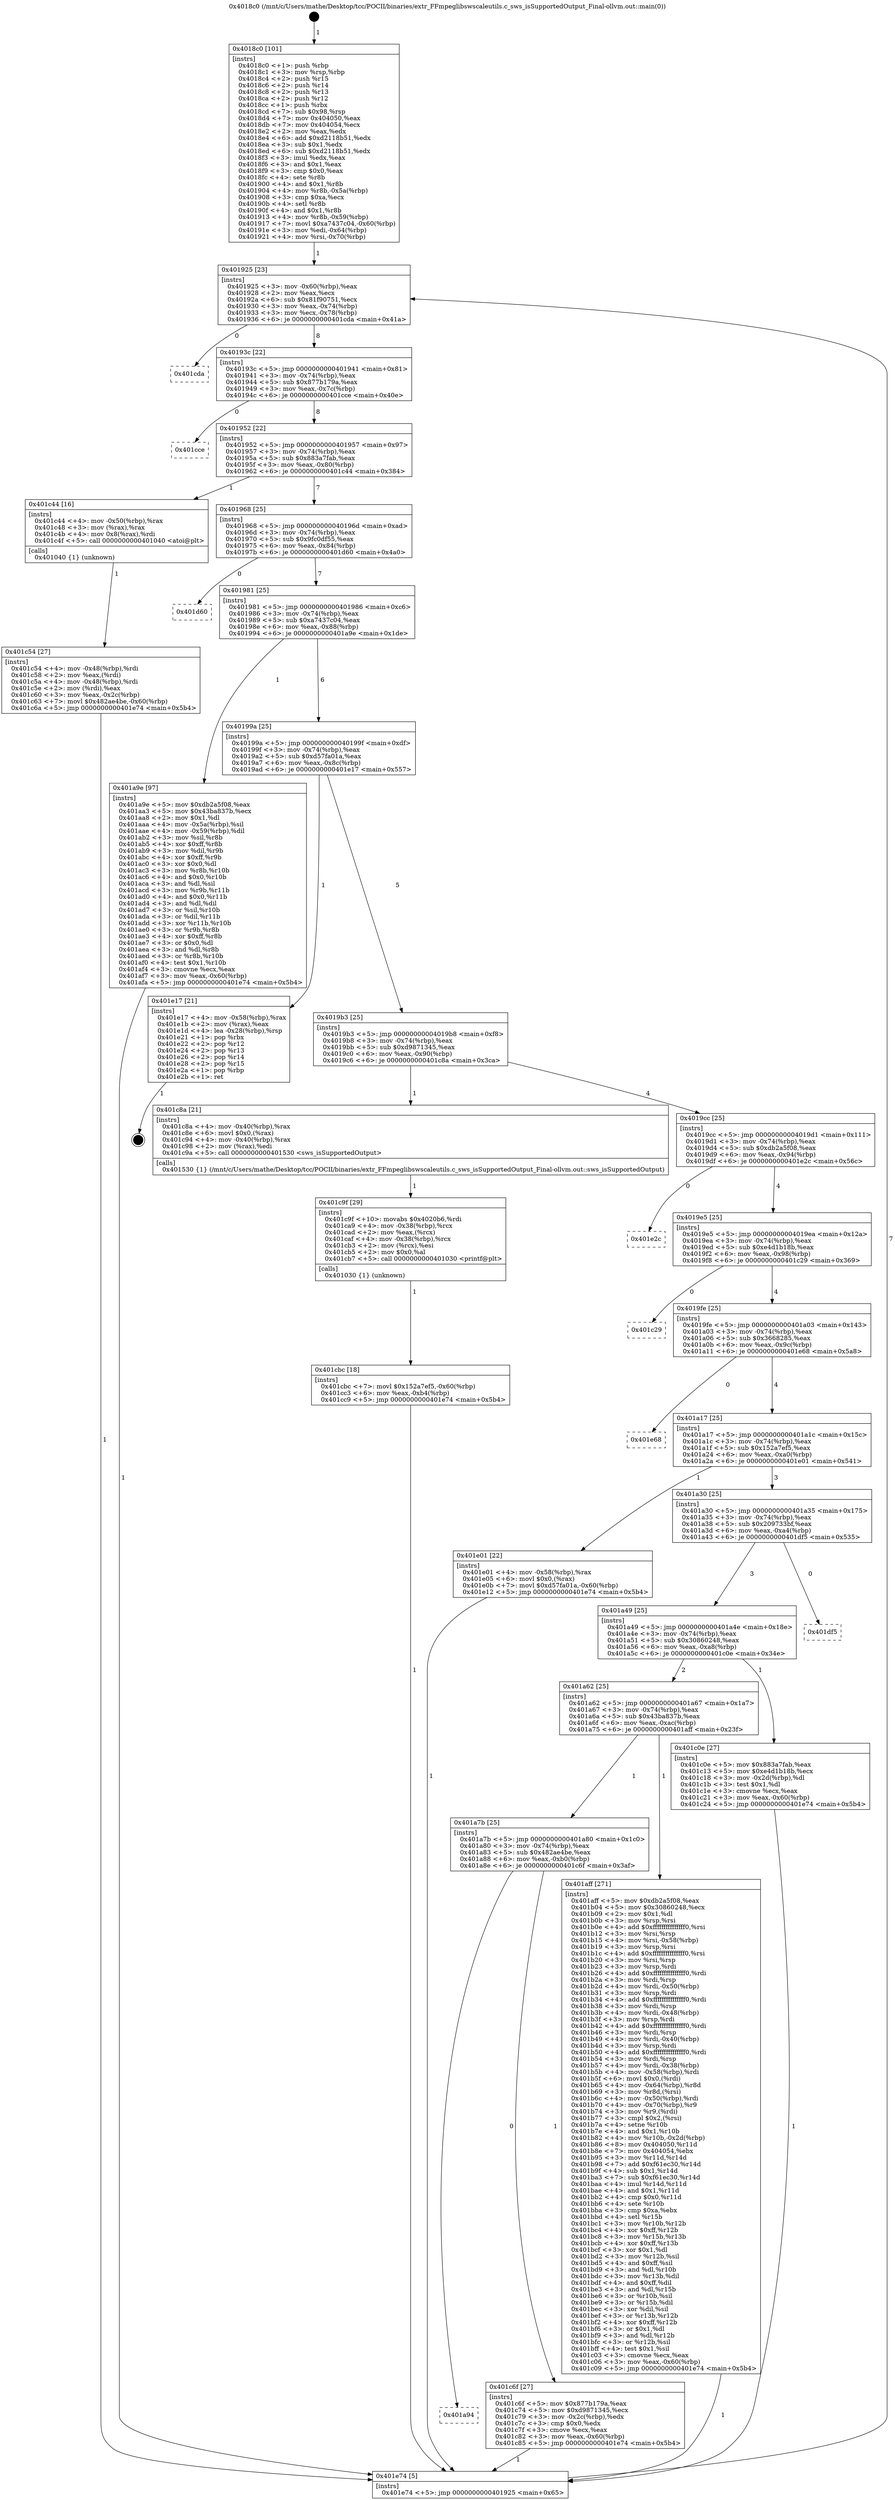 digraph "0x4018c0" {
  label = "0x4018c0 (/mnt/c/Users/mathe/Desktop/tcc/POCII/binaries/extr_FFmpeglibswscaleutils.c_sws_isSupportedOutput_Final-ollvm.out::main(0))"
  labelloc = "t"
  node[shape=record]

  Entry [label="",width=0.3,height=0.3,shape=circle,fillcolor=black,style=filled]
  "0x401925" [label="{
     0x401925 [23]\l
     | [instrs]\l
     &nbsp;&nbsp;0x401925 \<+3\>: mov -0x60(%rbp),%eax\l
     &nbsp;&nbsp;0x401928 \<+2\>: mov %eax,%ecx\l
     &nbsp;&nbsp;0x40192a \<+6\>: sub $0x81f90751,%ecx\l
     &nbsp;&nbsp;0x401930 \<+3\>: mov %eax,-0x74(%rbp)\l
     &nbsp;&nbsp;0x401933 \<+3\>: mov %ecx,-0x78(%rbp)\l
     &nbsp;&nbsp;0x401936 \<+6\>: je 0000000000401cda \<main+0x41a\>\l
  }"]
  "0x401cda" [label="{
     0x401cda\l
  }", style=dashed]
  "0x40193c" [label="{
     0x40193c [22]\l
     | [instrs]\l
     &nbsp;&nbsp;0x40193c \<+5\>: jmp 0000000000401941 \<main+0x81\>\l
     &nbsp;&nbsp;0x401941 \<+3\>: mov -0x74(%rbp),%eax\l
     &nbsp;&nbsp;0x401944 \<+5\>: sub $0x877b179a,%eax\l
     &nbsp;&nbsp;0x401949 \<+3\>: mov %eax,-0x7c(%rbp)\l
     &nbsp;&nbsp;0x40194c \<+6\>: je 0000000000401cce \<main+0x40e\>\l
  }"]
  Exit [label="",width=0.3,height=0.3,shape=circle,fillcolor=black,style=filled,peripheries=2]
  "0x401cce" [label="{
     0x401cce\l
  }", style=dashed]
  "0x401952" [label="{
     0x401952 [22]\l
     | [instrs]\l
     &nbsp;&nbsp;0x401952 \<+5\>: jmp 0000000000401957 \<main+0x97\>\l
     &nbsp;&nbsp;0x401957 \<+3\>: mov -0x74(%rbp),%eax\l
     &nbsp;&nbsp;0x40195a \<+5\>: sub $0x883a7fab,%eax\l
     &nbsp;&nbsp;0x40195f \<+3\>: mov %eax,-0x80(%rbp)\l
     &nbsp;&nbsp;0x401962 \<+6\>: je 0000000000401c44 \<main+0x384\>\l
  }"]
  "0x401cbc" [label="{
     0x401cbc [18]\l
     | [instrs]\l
     &nbsp;&nbsp;0x401cbc \<+7\>: movl $0x152a7ef5,-0x60(%rbp)\l
     &nbsp;&nbsp;0x401cc3 \<+6\>: mov %eax,-0xb4(%rbp)\l
     &nbsp;&nbsp;0x401cc9 \<+5\>: jmp 0000000000401e74 \<main+0x5b4\>\l
  }"]
  "0x401c44" [label="{
     0x401c44 [16]\l
     | [instrs]\l
     &nbsp;&nbsp;0x401c44 \<+4\>: mov -0x50(%rbp),%rax\l
     &nbsp;&nbsp;0x401c48 \<+3\>: mov (%rax),%rax\l
     &nbsp;&nbsp;0x401c4b \<+4\>: mov 0x8(%rax),%rdi\l
     &nbsp;&nbsp;0x401c4f \<+5\>: call 0000000000401040 \<atoi@plt\>\l
     | [calls]\l
     &nbsp;&nbsp;0x401040 \{1\} (unknown)\l
  }"]
  "0x401968" [label="{
     0x401968 [25]\l
     | [instrs]\l
     &nbsp;&nbsp;0x401968 \<+5\>: jmp 000000000040196d \<main+0xad\>\l
     &nbsp;&nbsp;0x40196d \<+3\>: mov -0x74(%rbp),%eax\l
     &nbsp;&nbsp;0x401970 \<+5\>: sub $0x9fc0df55,%eax\l
     &nbsp;&nbsp;0x401975 \<+6\>: mov %eax,-0x84(%rbp)\l
     &nbsp;&nbsp;0x40197b \<+6\>: je 0000000000401d60 \<main+0x4a0\>\l
  }"]
  "0x401c9f" [label="{
     0x401c9f [29]\l
     | [instrs]\l
     &nbsp;&nbsp;0x401c9f \<+10\>: movabs $0x4020b6,%rdi\l
     &nbsp;&nbsp;0x401ca9 \<+4\>: mov -0x38(%rbp),%rcx\l
     &nbsp;&nbsp;0x401cad \<+2\>: mov %eax,(%rcx)\l
     &nbsp;&nbsp;0x401caf \<+4\>: mov -0x38(%rbp),%rcx\l
     &nbsp;&nbsp;0x401cb3 \<+2\>: mov (%rcx),%esi\l
     &nbsp;&nbsp;0x401cb5 \<+2\>: mov $0x0,%al\l
     &nbsp;&nbsp;0x401cb7 \<+5\>: call 0000000000401030 \<printf@plt\>\l
     | [calls]\l
     &nbsp;&nbsp;0x401030 \{1\} (unknown)\l
  }"]
  "0x401d60" [label="{
     0x401d60\l
  }", style=dashed]
  "0x401981" [label="{
     0x401981 [25]\l
     | [instrs]\l
     &nbsp;&nbsp;0x401981 \<+5\>: jmp 0000000000401986 \<main+0xc6\>\l
     &nbsp;&nbsp;0x401986 \<+3\>: mov -0x74(%rbp),%eax\l
     &nbsp;&nbsp;0x401989 \<+5\>: sub $0xa7437c04,%eax\l
     &nbsp;&nbsp;0x40198e \<+6\>: mov %eax,-0x88(%rbp)\l
     &nbsp;&nbsp;0x401994 \<+6\>: je 0000000000401a9e \<main+0x1de\>\l
  }"]
  "0x401a94" [label="{
     0x401a94\l
  }", style=dashed]
  "0x401a9e" [label="{
     0x401a9e [97]\l
     | [instrs]\l
     &nbsp;&nbsp;0x401a9e \<+5\>: mov $0xdb2a5f08,%eax\l
     &nbsp;&nbsp;0x401aa3 \<+5\>: mov $0x43ba837b,%ecx\l
     &nbsp;&nbsp;0x401aa8 \<+2\>: mov $0x1,%dl\l
     &nbsp;&nbsp;0x401aaa \<+4\>: mov -0x5a(%rbp),%sil\l
     &nbsp;&nbsp;0x401aae \<+4\>: mov -0x59(%rbp),%dil\l
     &nbsp;&nbsp;0x401ab2 \<+3\>: mov %sil,%r8b\l
     &nbsp;&nbsp;0x401ab5 \<+4\>: xor $0xff,%r8b\l
     &nbsp;&nbsp;0x401ab9 \<+3\>: mov %dil,%r9b\l
     &nbsp;&nbsp;0x401abc \<+4\>: xor $0xff,%r9b\l
     &nbsp;&nbsp;0x401ac0 \<+3\>: xor $0x0,%dl\l
     &nbsp;&nbsp;0x401ac3 \<+3\>: mov %r8b,%r10b\l
     &nbsp;&nbsp;0x401ac6 \<+4\>: and $0x0,%r10b\l
     &nbsp;&nbsp;0x401aca \<+3\>: and %dl,%sil\l
     &nbsp;&nbsp;0x401acd \<+3\>: mov %r9b,%r11b\l
     &nbsp;&nbsp;0x401ad0 \<+4\>: and $0x0,%r11b\l
     &nbsp;&nbsp;0x401ad4 \<+3\>: and %dl,%dil\l
     &nbsp;&nbsp;0x401ad7 \<+3\>: or %sil,%r10b\l
     &nbsp;&nbsp;0x401ada \<+3\>: or %dil,%r11b\l
     &nbsp;&nbsp;0x401add \<+3\>: xor %r11b,%r10b\l
     &nbsp;&nbsp;0x401ae0 \<+3\>: or %r9b,%r8b\l
     &nbsp;&nbsp;0x401ae3 \<+4\>: xor $0xff,%r8b\l
     &nbsp;&nbsp;0x401ae7 \<+3\>: or $0x0,%dl\l
     &nbsp;&nbsp;0x401aea \<+3\>: and %dl,%r8b\l
     &nbsp;&nbsp;0x401aed \<+3\>: or %r8b,%r10b\l
     &nbsp;&nbsp;0x401af0 \<+4\>: test $0x1,%r10b\l
     &nbsp;&nbsp;0x401af4 \<+3\>: cmovne %ecx,%eax\l
     &nbsp;&nbsp;0x401af7 \<+3\>: mov %eax,-0x60(%rbp)\l
     &nbsp;&nbsp;0x401afa \<+5\>: jmp 0000000000401e74 \<main+0x5b4\>\l
  }"]
  "0x40199a" [label="{
     0x40199a [25]\l
     | [instrs]\l
     &nbsp;&nbsp;0x40199a \<+5\>: jmp 000000000040199f \<main+0xdf\>\l
     &nbsp;&nbsp;0x40199f \<+3\>: mov -0x74(%rbp),%eax\l
     &nbsp;&nbsp;0x4019a2 \<+5\>: sub $0xd57fa01a,%eax\l
     &nbsp;&nbsp;0x4019a7 \<+6\>: mov %eax,-0x8c(%rbp)\l
     &nbsp;&nbsp;0x4019ad \<+6\>: je 0000000000401e17 \<main+0x557\>\l
  }"]
  "0x401e74" [label="{
     0x401e74 [5]\l
     | [instrs]\l
     &nbsp;&nbsp;0x401e74 \<+5\>: jmp 0000000000401925 \<main+0x65\>\l
  }"]
  "0x4018c0" [label="{
     0x4018c0 [101]\l
     | [instrs]\l
     &nbsp;&nbsp;0x4018c0 \<+1\>: push %rbp\l
     &nbsp;&nbsp;0x4018c1 \<+3\>: mov %rsp,%rbp\l
     &nbsp;&nbsp;0x4018c4 \<+2\>: push %r15\l
     &nbsp;&nbsp;0x4018c6 \<+2\>: push %r14\l
     &nbsp;&nbsp;0x4018c8 \<+2\>: push %r13\l
     &nbsp;&nbsp;0x4018ca \<+2\>: push %r12\l
     &nbsp;&nbsp;0x4018cc \<+1\>: push %rbx\l
     &nbsp;&nbsp;0x4018cd \<+7\>: sub $0x98,%rsp\l
     &nbsp;&nbsp;0x4018d4 \<+7\>: mov 0x404050,%eax\l
     &nbsp;&nbsp;0x4018db \<+7\>: mov 0x404054,%ecx\l
     &nbsp;&nbsp;0x4018e2 \<+2\>: mov %eax,%edx\l
     &nbsp;&nbsp;0x4018e4 \<+6\>: add $0xd2118b51,%edx\l
     &nbsp;&nbsp;0x4018ea \<+3\>: sub $0x1,%edx\l
     &nbsp;&nbsp;0x4018ed \<+6\>: sub $0xd2118b51,%edx\l
     &nbsp;&nbsp;0x4018f3 \<+3\>: imul %edx,%eax\l
     &nbsp;&nbsp;0x4018f6 \<+3\>: and $0x1,%eax\l
     &nbsp;&nbsp;0x4018f9 \<+3\>: cmp $0x0,%eax\l
     &nbsp;&nbsp;0x4018fc \<+4\>: sete %r8b\l
     &nbsp;&nbsp;0x401900 \<+4\>: and $0x1,%r8b\l
     &nbsp;&nbsp;0x401904 \<+4\>: mov %r8b,-0x5a(%rbp)\l
     &nbsp;&nbsp;0x401908 \<+3\>: cmp $0xa,%ecx\l
     &nbsp;&nbsp;0x40190b \<+4\>: setl %r8b\l
     &nbsp;&nbsp;0x40190f \<+4\>: and $0x1,%r8b\l
     &nbsp;&nbsp;0x401913 \<+4\>: mov %r8b,-0x59(%rbp)\l
     &nbsp;&nbsp;0x401917 \<+7\>: movl $0xa7437c04,-0x60(%rbp)\l
     &nbsp;&nbsp;0x40191e \<+3\>: mov %edi,-0x64(%rbp)\l
     &nbsp;&nbsp;0x401921 \<+4\>: mov %rsi,-0x70(%rbp)\l
  }"]
  "0x401c6f" [label="{
     0x401c6f [27]\l
     | [instrs]\l
     &nbsp;&nbsp;0x401c6f \<+5\>: mov $0x877b179a,%eax\l
     &nbsp;&nbsp;0x401c74 \<+5\>: mov $0xd9871345,%ecx\l
     &nbsp;&nbsp;0x401c79 \<+3\>: mov -0x2c(%rbp),%edx\l
     &nbsp;&nbsp;0x401c7c \<+3\>: cmp $0x0,%edx\l
     &nbsp;&nbsp;0x401c7f \<+3\>: cmove %ecx,%eax\l
     &nbsp;&nbsp;0x401c82 \<+3\>: mov %eax,-0x60(%rbp)\l
     &nbsp;&nbsp;0x401c85 \<+5\>: jmp 0000000000401e74 \<main+0x5b4\>\l
  }"]
  "0x401e17" [label="{
     0x401e17 [21]\l
     | [instrs]\l
     &nbsp;&nbsp;0x401e17 \<+4\>: mov -0x58(%rbp),%rax\l
     &nbsp;&nbsp;0x401e1b \<+2\>: mov (%rax),%eax\l
     &nbsp;&nbsp;0x401e1d \<+4\>: lea -0x28(%rbp),%rsp\l
     &nbsp;&nbsp;0x401e21 \<+1\>: pop %rbx\l
     &nbsp;&nbsp;0x401e22 \<+2\>: pop %r12\l
     &nbsp;&nbsp;0x401e24 \<+2\>: pop %r13\l
     &nbsp;&nbsp;0x401e26 \<+2\>: pop %r14\l
     &nbsp;&nbsp;0x401e28 \<+2\>: pop %r15\l
     &nbsp;&nbsp;0x401e2a \<+1\>: pop %rbp\l
     &nbsp;&nbsp;0x401e2b \<+1\>: ret\l
  }"]
  "0x4019b3" [label="{
     0x4019b3 [25]\l
     | [instrs]\l
     &nbsp;&nbsp;0x4019b3 \<+5\>: jmp 00000000004019b8 \<main+0xf8\>\l
     &nbsp;&nbsp;0x4019b8 \<+3\>: mov -0x74(%rbp),%eax\l
     &nbsp;&nbsp;0x4019bb \<+5\>: sub $0xd9871345,%eax\l
     &nbsp;&nbsp;0x4019c0 \<+6\>: mov %eax,-0x90(%rbp)\l
     &nbsp;&nbsp;0x4019c6 \<+6\>: je 0000000000401c8a \<main+0x3ca\>\l
  }"]
  "0x401c54" [label="{
     0x401c54 [27]\l
     | [instrs]\l
     &nbsp;&nbsp;0x401c54 \<+4\>: mov -0x48(%rbp),%rdi\l
     &nbsp;&nbsp;0x401c58 \<+2\>: mov %eax,(%rdi)\l
     &nbsp;&nbsp;0x401c5a \<+4\>: mov -0x48(%rbp),%rdi\l
     &nbsp;&nbsp;0x401c5e \<+2\>: mov (%rdi),%eax\l
     &nbsp;&nbsp;0x401c60 \<+3\>: mov %eax,-0x2c(%rbp)\l
     &nbsp;&nbsp;0x401c63 \<+7\>: movl $0x482ae4be,-0x60(%rbp)\l
     &nbsp;&nbsp;0x401c6a \<+5\>: jmp 0000000000401e74 \<main+0x5b4\>\l
  }"]
  "0x401c8a" [label="{
     0x401c8a [21]\l
     | [instrs]\l
     &nbsp;&nbsp;0x401c8a \<+4\>: mov -0x40(%rbp),%rax\l
     &nbsp;&nbsp;0x401c8e \<+6\>: movl $0x0,(%rax)\l
     &nbsp;&nbsp;0x401c94 \<+4\>: mov -0x40(%rbp),%rax\l
     &nbsp;&nbsp;0x401c98 \<+2\>: mov (%rax),%edi\l
     &nbsp;&nbsp;0x401c9a \<+5\>: call 0000000000401530 \<sws_isSupportedOutput\>\l
     | [calls]\l
     &nbsp;&nbsp;0x401530 \{1\} (/mnt/c/Users/mathe/Desktop/tcc/POCII/binaries/extr_FFmpeglibswscaleutils.c_sws_isSupportedOutput_Final-ollvm.out::sws_isSupportedOutput)\l
  }"]
  "0x4019cc" [label="{
     0x4019cc [25]\l
     | [instrs]\l
     &nbsp;&nbsp;0x4019cc \<+5\>: jmp 00000000004019d1 \<main+0x111\>\l
     &nbsp;&nbsp;0x4019d1 \<+3\>: mov -0x74(%rbp),%eax\l
     &nbsp;&nbsp;0x4019d4 \<+5\>: sub $0xdb2a5f08,%eax\l
     &nbsp;&nbsp;0x4019d9 \<+6\>: mov %eax,-0x94(%rbp)\l
     &nbsp;&nbsp;0x4019df \<+6\>: je 0000000000401e2c \<main+0x56c\>\l
  }"]
  "0x401a7b" [label="{
     0x401a7b [25]\l
     | [instrs]\l
     &nbsp;&nbsp;0x401a7b \<+5\>: jmp 0000000000401a80 \<main+0x1c0\>\l
     &nbsp;&nbsp;0x401a80 \<+3\>: mov -0x74(%rbp),%eax\l
     &nbsp;&nbsp;0x401a83 \<+5\>: sub $0x482ae4be,%eax\l
     &nbsp;&nbsp;0x401a88 \<+6\>: mov %eax,-0xb0(%rbp)\l
     &nbsp;&nbsp;0x401a8e \<+6\>: je 0000000000401c6f \<main+0x3af\>\l
  }"]
  "0x401e2c" [label="{
     0x401e2c\l
  }", style=dashed]
  "0x4019e5" [label="{
     0x4019e5 [25]\l
     | [instrs]\l
     &nbsp;&nbsp;0x4019e5 \<+5\>: jmp 00000000004019ea \<main+0x12a\>\l
     &nbsp;&nbsp;0x4019ea \<+3\>: mov -0x74(%rbp),%eax\l
     &nbsp;&nbsp;0x4019ed \<+5\>: sub $0xe4d1b18b,%eax\l
     &nbsp;&nbsp;0x4019f2 \<+6\>: mov %eax,-0x98(%rbp)\l
     &nbsp;&nbsp;0x4019f8 \<+6\>: je 0000000000401c29 \<main+0x369\>\l
  }"]
  "0x401aff" [label="{
     0x401aff [271]\l
     | [instrs]\l
     &nbsp;&nbsp;0x401aff \<+5\>: mov $0xdb2a5f08,%eax\l
     &nbsp;&nbsp;0x401b04 \<+5\>: mov $0x30860248,%ecx\l
     &nbsp;&nbsp;0x401b09 \<+2\>: mov $0x1,%dl\l
     &nbsp;&nbsp;0x401b0b \<+3\>: mov %rsp,%rsi\l
     &nbsp;&nbsp;0x401b0e \<+4\>: add $0xfffffffffffffff0,%rsi\l
     &nbsp;&nbsp;0x401b12 \<+3\>: mov %rsi,%rsp\l
     &nbsp;&nbsp;0x401b15 \<+4\>: mov %rsi,-0x58(%rbp)\l
     &nbsp;&nbsp;0x401b19 \<+3\>: mov %rsp,%rsi\l
     &nbsp;&nbsp;0x401b1c \<+4\>: add $0xfffffffffffffff0,%rsi\l
     &nbsp;&nbsp;0x401b20 \<+3\>: mov %rsi,%rsp\l
     &nbsp;&nbsp;0x401b23 \<+3\>: mov %rsp,%rdi\l
     &nbsp;&nbsp;0x401b26 \<+4\>: add $0xfffffffffffffff0,%rdi\l
     &nbsp;&nbsp;0x401b2a \<+3\>: mov %rdi,%rsp\l
     &nbsp;&nbsp;0x401b2d \<+4\>: mov %rdi,-0x50(%rbp)\l
     &nbsp;&nbsp;0x401b31 \<+3\>: mov %rsp,%rdi\l
     &nbsp;&nbsp;0x401b34 \<+4\>: add $0xfffffffffffffff0,%rdi\l
     &nbsp;&nbsp;0x401b38 \<+3\>: mov %rdi,%rsp\l
     &nbsp;&nbsp;0x401b3b \<+4\>: mov %rdi,-0x48(%rbp)\l
     &nbsp;&nbsp;0x401b3f \<+3\>: mov %rsp,%rdi\l
     &nbsp;&nbsp;0x401b42 \<+4\>: add $0xfffffffffffffff0,%rdi\l
     &nbsp;&nbsp;0x401b46 \<+3\>: mov %rdi,%rsp\l
     &nbsp;&nbsp;0x401b49 \<+4\>: mov %rdi,-0x40(%rbp)\l
     &nbsp;&nbsp;0x401b4d \<+3\>: mov %rsp,%rdi\l
     &nbsp;&nbsp;0x401b50 \<+4\>: add $0xfffffffffffffff0,%rdi\l
     &nbsp;&nbsp;0x401b54 \<+3\>: mov %rdi,%rsp\l
     &nbsp;&nbsp;0x401b57 \<+4\>: mov %rdi,-0x38(%rbp)\l
     &nbsp;&nbsp;0x401b5b \<+4\>: mov -0x58(%rbp),%rdi\l
     &nbsp;&nbsp;0x401b5f \<+6\>: movl $0x0,(%rdi)\l
     &nbsp;&nbsp;0x401b65 \<+4\>: mov -0x64(%rbp),%r8d\l
     &nbsp;&nbsp;0x401b69 \<+3\>: mov %r8d,(%rsi)\l
     &nbsp;&nbsp;0x401b6c \<+4\>: mov -0x50(%rbp),%rdi\l
     &nbsp;&nbsp;0x401b70 \<+4\>: mov -0x70(%rbp),%r9\l
     &nbsp;&nbsp;0x401b74 \<+3\>: mov %r9,(%rdi)\l
     &nbsp;&nbsp;0x401b77 \<+3\>: cmpl $0x2,(%rsi)\l
     &nbsp;&nbsp;0x401b7a \<+4\>: setne %r10b\l
     &nbsp;&nbsp;0x401b7e \<+4\>: and $0x1,%r10b\l
     &nbsp;&nbsp;0x401b82 \<+4\>: mov %r10b,-0x2d(%rbp)\l
     &nbsp;&nbsp;0x401b86 \<+8\>: mov 0x404050,%r11d\l
     &nbsp;&nbsp;0x401b8e \<+7\>: mov 0x404054,%ebx\l
     &nbsp;&nbsp;0x401b95 \<+3\>: mov %r11d,%r14d\l
     &nbsp;&nbsp;0x401b98 \<+7\>: add $0xf61ec30,%r14d\l
     &nbsp;&nbsp;0x401b9f \<+4\>: sub $0x1,%r14d\l
     &nbsp;&nbsp;0x401ba3 \<+7\>: sub $0xf61ec30,%r14d\l
     &nbsp;&nbsp;0x401baa \<+4\>: imul %r14d,%r11d\l
     &nbsp;&nbsp;0x401bae \<+4\>: and $0x1,%r11d\l
     &nbsp;&nbsp;0x401bb2 \<+4\>: cmp $0x0,%r11d\l
     &nbsp;&nbsp;0x401bb6 \<+4\>: sete %r10b\l
     &nbsp;&nbsp;0x401bba \<+3\>: cmp $0xa,%ebx\l
     &nbsp;&nbsp;0x401bbd \<+4\>: setl %r15b\l
     &nbsp;&nbsp;0x401bc1 \<+3\>: mov %r10b,%r12b\l
     &nbsp;&nbsp;0x401bc4 \<+4\>: xor $0xff,%r12b\l
     &nbsp;&nbsp;0x401bc8 \<+3\>: mov %r15b,%r13b\l
     &nbsp;&nbsp;0x401bcb \<+4\>: xor $0xff,%r13b\l
     &nbsp;&nbsp;0x401bcf \<+3\>: xor $0x1,%dl\l
     &nbsp;&nbsp;0x401bd2 \<+3\>: mov %r12b,%sil\l
     &nbsp;&nbsp;0x401bd5 \<+4\>: and $0xff,%sil\l
     &nbsp;&nbsp;0x401bd9 \<+3\>: and %dl,%r10b\l
     &nbsp;&nbsp;0x401bdc \<+3\>: mov %r13b,%dil\l
     &nbsp;&nbsp;0x401bdf \<+4\>: and $0xff,%dil\l
     &nbsp;&nbsp;0x401be3 \<+3\>: and %dl,%r15b\l
     &nbsp;&nbsp;0x401be6 \<+3\>: or %r10b,%sil\l
     &nbsp;&nbsp;0x401be9 \<+3\>: or %r15b,%dil\l
     &nbsp;&nbsp;0x401bec \<+3\>: xor %dil,%sil\l
     &nbsp;&nbsp;0x401bef \<+3\>: or %r13b,%r12b\l
     &nbsp;&nbsp;0x401bf2 \<+4\>: xor $0xff,%r12b\l
     &nbsp;&nbsp;0x401bf6 \<+3\>: or $0x1,%dl\l
     &nbsp;&nbsp;0x401bf9 \<+3\>: and %dl,%r12b\l
     &nbsp;&nbsp;0x401bfc \<+3\>: or %r12b,%sil\l
     &nbsp;&nbsp;0x401bff \<+4\>: test $0x1,%sil\l
     &nbsp;&nbsp;0x401c03 \<+3\>: cmovne %ecx,%eax\l
     &nbsp;&nbsp;0x401c06 \<+3\>: mov %eax,-0x60(%rbp)\l
     &nbsp;&nbsp;0x401c09 \<+5\>: jmp 0000000000401e74 \<main+0x5b4\>\l
  }"]
  "0x401c29" [label="{
     0x401c29\l
  }", style=dashed]
  "0x4019fe" [label="{
     0x4019fe [25]\l
     | [instrs]\l
     &nbsp;&nbsp;0x4019fe \<+5\>: jmp 0000000000401a03 \<main+0x143\>\l
     &nbsp;&nbsp;0x401a03 \<+3\>: mov -0x74(%rbp),%eax\l
     &nbsp;&nbsp;0x401a06 \<+5\>: sub $0x3668285,%eax\l
     &nbsp;&nbsp;0x401a0b \<+6\>: mov %eax,-0x9c(%rbp)\l
     &nbsp;&nbsp;0x401a11 \<+6\>: je 0000000000401e68 \<main+0x5a8\>\l
  }"]
  "0x401a62" [label="{
     0x401a62 [25]\l
     | [instrs]\l
     &nbsp;&nbsp;0x401a62 \<+5\>: jmp 0000000000401a67 \<main+0x1a7\>\l
     &nbsp;&nbsp;0x401a67 \<+3\>: mov -0x74(%rbp),%eax\l
     &nbsp;&nbsp;0x401a6a \<+5\>: sub $0x43ba837b,%eax\l
     &nbsp;&nbsp;0x401a6f \<+6\>: mov %eax,-0xac(%rbp)\l
     &nbsp;&nbsp;0x401a75 \<+6\>: je 0000000000401aff \<main+0x23f\>\l
  }"]
  "0x401e68" [label="{
     0x401e68\l
  }", style=dashed]
  "0x401a17" [label="{
     0x401a17 [25]\l
     | [instrs]\l
     &nbsp;&nbsp;0x401a17 \<+5\>: jmp 0000000000401a1c \<main+0x15c\>\l
     &nbsp;&nbsp;0x401a1c \<+3\>: mov -0x74(%rbp),%eax\l
     &nbsp;&nbsp;0x401a1f \<+5\>: sub $0x152a7ef5,%eax\l
     &nbsp;&nbsp;0x401a24 \<+6\>: mov %eax,-0xa0(%rbp)\l
     &nbsp;&nbsp;0x401a2a \<+6\>: je 0000000000401e01 \<main+0x541\>\l
  }"]
  "0x401c0e" [label="{
     0x401c0e [27]\l
     | [instrs]\l
     &nbsp;&nbsp;0x401c0e \<+5\>: mov $0x883a7fab,%eax\l
     &nbsp;&nbsp;0x401c13 \<+5\>: mov $0xe4d1b18b,%ecx\l
     &nbsp;&nbsp;0x401c18 \<+3\>: mov -0x2d(%rbp),%dl\l
     &nbsp;&nbsp;0x401c1b \<+3\>: test $0x1,%dl\l
     &nbsp;&nbsp;0x401c1e \<+3\>: cmovne %ecx,%eax\l
     &nbsp;&nbsp;0x401c21 \<+3\>: mov %eax,-0x60(%rbp)\l
     &nbsp;&nbsp;0x401c24 \<+5\>: jmp 0000000000401e74 \<main+0x5b4\>\l
  }"]
  "0x401e01" [label="{
     0x401e01 [22]\l
     | [instrs]\l
     &nbsp;&nbsp;0x401e01 \<+4\>: mov -0x58(%rbp),%rax\l
     &nbsp;&nbsp;0x401e05 \<+6\>: movl $0x0,(%rax)\l
     &nbsp;&nbsp;0x401e0b \<+7\>: movl $0xd57fa01a,-0x60(%rbp)\l
     &nbsp;&nbsp;0x401e12 \<+5\>: jmp 0000000000401e74 \<main+0x5b4\>\l
  }"]
  "0x401a30" [label="{
     0x401a30 [25]\l
     | [instrs]\l
     &nbsp;&nbsp;0x401a30 \<+5\>: jmp 0000000000401a35 \<main+0x175\>\l
     &nbsp;&nbsp;0x401a35 \<+3\>: mov -0x74(%rbp),%eax\l
     &nbsp;&nbsp;0x401a38 \<+5\>: sub $0x209733bf,%eax\l
     &nbsp;&nbsp;0x401a3d \<+6\>: mov %eax,-0xa4(%rbp)\l
     &nbsp;&nbsp;0x401a43 \<+6\>: je 0000000000401df5 \<main+0x535\>\l
  }"]
  "0x401a49" [label="{
     0x401a49 [25]\l
     | [instrs]\l
     &nbsp;&nbsp;0x401a49 \<+5\>: jmp 0000000000401a4e \<main+0x18e\>\l
     &nbsp;&nbsp;0x401a4e \<+3\>: mov -0x74(%rbp),%eax\l
     &nbsp;&nbsp;0x401a51 \<+5\>: sub $0x30860248,%eax\l
     &nbsp;&nbsp;0x401a56 \<+6\>: mov %eax,-0xa8(%rbp)\l
     &nbsp;&nbsp;0x401a5c \<+6\>: je 0000000000401c0e \<main+0x34e\>\l
  }"]
  "0x401df5" [label="{
     0x401df5\l
  }", style=dashed]
  Entry -> "0x4018c0" [label=" 1"]
  "0x401925" -> "0x401cda" [label=" 0"]
  "0x401925" -> "0x40193c" [label=" 8"]
  "0x401e17" -> Exit [label=" 1"]
  "0x40193c" -> "0x401cce" [label=" 0"]
  "0x40193c" -> "0x401952" [label=" 8"]
  "0x401e01" -> "0x401e74" [label=" 1"]
  "0x401952" -> "0x401c44" [label=" 1"]
  "0x401952" -> "0x401968" [label=" 7"]
  "0x401cbc" -> "0x401e74" [label=" 1"]
  "0x401968" -> "0x401d60" [label=" 0"]
  "0x401968" -> "0x401981" [label=" 7"]
  "0x401c9f" -> "0x401cbc" [label=" 1"]
  "0x401981" -> "0x401a9e" [label=" 1"]
  "0x401981" -> "0x40199a" [label=" 6"]
  "0x401a9e" -> "0x401e74" [label=" 1"]
  "0x4018c0" -> "0x401925" [label=" 1"]
  "0x401e74" -> "0x401925" [label=" 7"]
  "0x401c8a" -> "0x401c9f" [label=" 1"]
  "0x40199a" -> "0x401e17" [label=" 1"]
  "0x40199a" -> "0x4019b3" [label=" 5"]
  "0x401c6f" -> "0x401e74" [label=" 1"]
  "0x4019b3" -> "0x401c8a" [label=" 1"]
  "0x4019b3" -> "0x4019cc" [label=" 4"]
  "0x401a7b" -> "0x401c6f" [label=" 1"]
  "0x4019cc" -> "0x401e2c" [label=" 0"]
  "0x4019cc" -> "0x4019e5" [label=" 4"]
  "0x401c54" -> "0x401e74" [label=" 1"]
  "0x4019e5" -> "0x401c29" [label=" 0"]
  "0x4019e5" -> "0x4019fe" [label=" 4"]
  "0x401c44" -> "0x401c54" [label=" 1"]
  "0x4019fe" -> "0x401e68" [label=" 0"]
  "0x4019fe" -> "0x401a17" [label=" 4"]
  "0x401aff" -> "0x401e74" [label=" 1"]
  "0x401a17" -> "0x401e01" [label=" 1"]
  "0x401a17" -> "0x401a30" [label=" 3"]
  "0x401a7b" -> "0x401a94" [label=" 0"]
  "0x401a30" -> "0x401df5" [label=" 0"]
  "0x401a30" -> "0x401a49" [label=" 3"]
  "0x401a62" -> "0x401a7b" [label=" 1"]
  "0x401a49" -> "0x401c0e" [label=" 1"]
  "0x401a49" -> "0x401a62" [label=" 2"]
  "0x401c0e" -> "0x401e74" [label=" 1"]
  "0x401a62" -> "0x401aff" [label=" 1"]
}
